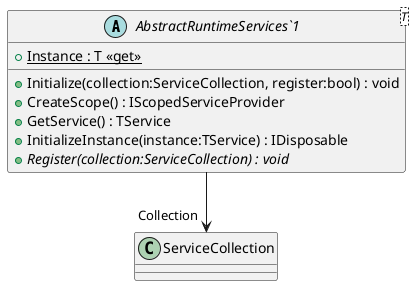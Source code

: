 @startuml
abstract class "AbstractRuntimeServices`1"<T> {
    + {static} Instance : T <<get>>
    + Initialize(collection:ServiceCollection, register:bool) : void
    + CreateScope() : IScopedServiceProvider
    + GetService() : TService
    + InitializeInstance(instance:TService) : IDisposable
    + {abstract} Register(collection:ServiceCollection) : void
}
"AbstractRuntimeServices`1" --> "Collection" ServiceCollection
@enduml
